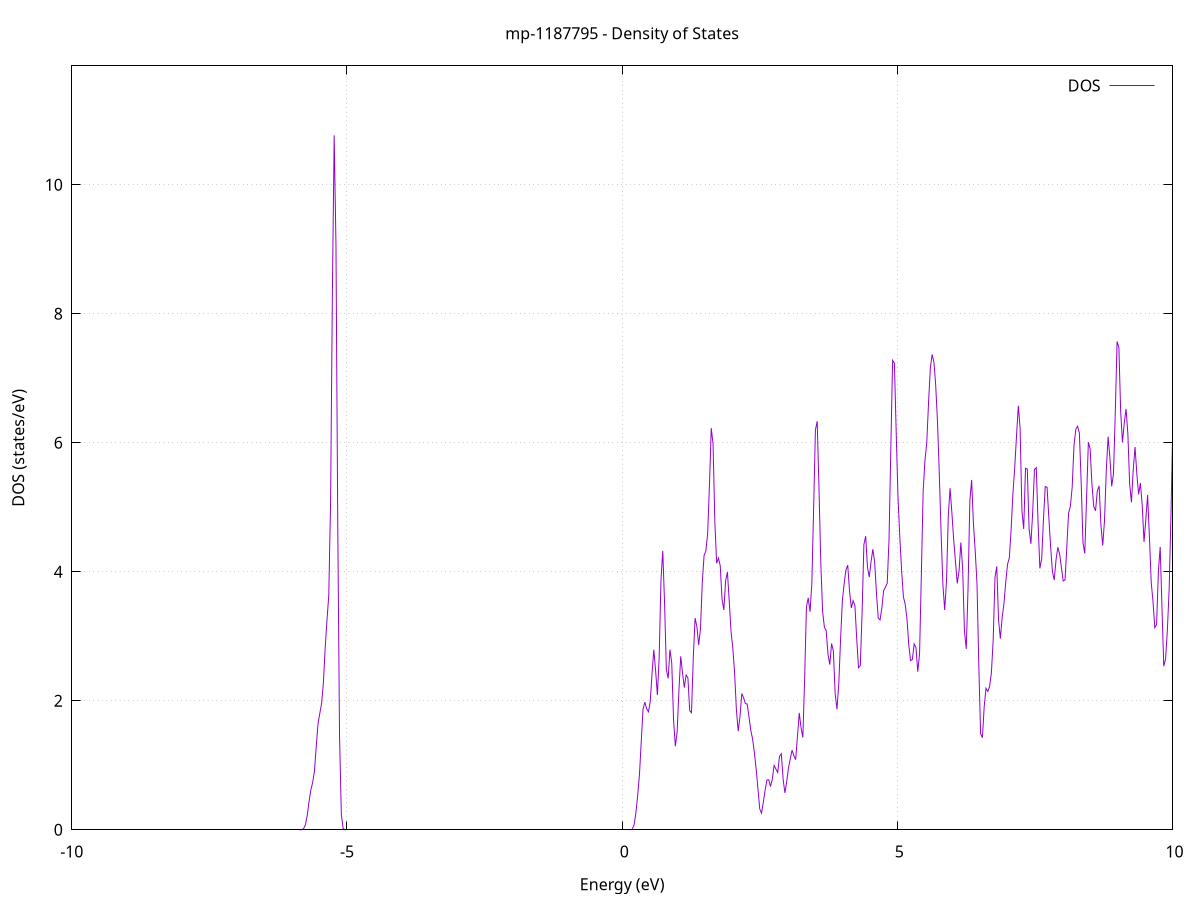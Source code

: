 set title 'mp-1187795 - Density of States'
set xlabel 'Energy (eV)'
set ylabel 'DOS (states/eV)'
set grid
set xrange [-10:10]
set yrange [0:11.843]
set xzeroaxis lt -1
set terminal png size 800,600
set output 'mp-1187795_dos_gnuplot.png'
plot '-' using 1:2 with lines title 'DOS'
-40.829400 0.000000
-40.796800 0.000000
-40.764200 0.000000
-40.731500 0.000000
-40.698900 0.000000
-40.666300 0.000000
-40.633700 0.000000
-40.601000 0.000000
-40.568400 0.000000
-40.535800 0.000000
-40.503200 0.000000
-40.470500 0.000000
-40.437900 0.000000
-40.405300 0.000000
-40.372600 0.000000
-40.340000 0.000000
-40.307400 0.000000
-40.274800 0.000000
-40.242100 0.000000
-40.209500 0.000000
-40.176900 0.000000
-40.144200 0.000000
-40.111600 0.000000
-40.079000 0.000000
-40.046400 0.000000
-40.013700 0.000000
-39.981100 0.000000
-39.948500 0.000000
-39.915900 0.000000
-39.883200 0.000000
-39.850600 0.000000
-39.818000 0.000000
-39.785300 0.000000
-39.752700 0.000000
-39.720100 0.000000
-39.687500 0.000000
-39.654800 0.000000
-39.622200 0.000000
-39.589600 0.000000
-39.556900 0.000000
-39.524300 0.000000
-39.491700 0.000000
-39.459100 0.000000
-39.426400 0.000000
-39.393800 0.000000
-39.361200 0.000000
-39.328600 0.000000
-39.295900 0.000000
-39.263300 0.000000
-39.230700 0.000000
-39.198000 0.000000
-39.165400 0.000000
-39.132800 0.000000
-39.100200 0.000000
-39.067500 0.000000
-39.034900 0.000000
-39.002300 0.000000
-38.969600 0.000000
-38.937000 0.000000
-38.904400 0.000000
-38.871800 0.000000
-38.839100 0.000000
-38.806500 0.000000
-38.773900 0.000000
-38.741300 0.000000
-38.708600 0.000000
-38.676000 0.000000
-38.643400 0.000000
-38.610700 0.000000
-38.578100 0.000000
-38.545500 0.000000
-38.512900 0.000000
-38.480200 0.000000
-38.447600 0.000000
-38.415000 0.000000
-38.382300 0.000000
-38.349700 0.000000
-38.317100 0.000000
-38.284500 0.000000
-38.251800 0.000000
-38.219200 0.000000
-38.186600 0.000000
-38.154000 0.000000
-38.121300 0.000000
-38.088700 0.000000
-38.056100 0.000000
-38.023400 0.000000
-37.990800 0.000200
-37.958200 0.006700
-37.925600 0.108600
-37.892900 0.932600
-37.860300 4.543300
-37.827700 13.125800
-37.795000 22.845100
-37.762400 26.525200
-37.729800 27.520400
-37.697200 28.707900
-37.664500 25.139700
-37.631900 17.897900
-37.599300 10.607400
-37.566700 4.574000
-37.534000 1.184700
-37.501400 0.162100
-37.468800 0.010900
-37.436100 0.000300
-37.403500 0.000000
-37.370900 0.000000
-37.338300 0.000000
-37.305600 0.000000
-37.273000 0.000000
-37.240400 0.000000
-37.207800 0.000000
-37.175100 0.000000
-37.142500 0.000000
-37.109900 0.000000
-37.077200 0.000000
-37.044600 0.000000
-37.012000 0.000000
-36.979400 0.000000
-36.946700 0.000000
-36.914100 0.000000
-36.881500 0.000000
-36.848800 0.000000
-36.816200 0.000000
-36.783600 0.000000
-36.751000 0.000000
-36.718300 0.000000
-36.685700 0.000000
-36.653100 0.000000
-36.620500 0.000000
-36.587800 0.000000
-36.555200 0.000000
-36.522600 0.000000
-36.489900 0.000000
-36.457300 0.000000
-36.424700 0.000000
-36.392100 0.000000
-36.359400 0.000000
-36.326800 0.000000
-36.294200 0.000000
-36.261500 0.000000
-36.228900 0.000000
-36.196300 0.000000
-36.163700 0.000000
-36.131000 0.000000
-36.098400 0.000000
-36.065800 0.000000
-36.033200 0.000000
-36.000500 0.000000
-35.967900 0.000000
-35.935300 0.000000
-35.902600 0.000000
-35.870000 0.000000
-35.837400 0.000000
-35.804800 0.000000
-35.772100 0.000000
-35.739500 0.000000
-35.706900 0.000000
-35.674200 0.000000
-35.641600 0.000000
-35.609000 0.000000
-35.576400 0.000000
-35.543700 0.000000
-35.511100 0.000000
-35.478500 0.000000
-35.445900 0.000000
-35.413200 0.000000
-35.380600 0.000000
-35.348000 0.000000
-35.315300 0.000000
-35.282700 0.000000
-35.250100 0.000000
-35.217500 0.000000
-35.184800 0.000000
-35.152200 0.000000
-35.119600 0.000000
-35.086900 0.000000
-35.054300 0.000000
-35.021700 0.000000
-34.989100 0.000000
-34.956400 0.000000
-34.923800 0.000000
-34.891200 0.000000
-34.858600 0.000000
-34.825900 0.000000
-34.793300 0.000000
-34.760700 0.000000
-34.728000 0.000000
-34.695400 0.000000
-34.662800 0.000000
-34.630200 0.000000
-34.597500 0.000000
-34.564900 0.000000
-34.532300 0.000000
-34.499700 0.000000
-34.467000 0.000000
-34.434400 0.000000
-34.401800 0.000000
-34.369100 0.000000
-34.336500 0.000000
-34.303900 0.000000
-34.271300 0.000000
-34.238600 0.000000
-34.206000 0.000000
-34.173400 0.000000
-34.140700 0.000000
-34.108100 0.000000
-34.075500 0.000000
-34.042900 0.000000
-34.010200 0.000000
-33.977600 0.000000
-33.945000 0.000000
-33.912400 0.000000
-33.879700 0.000000
-33.847100 0.000000
-33.814500 0.000000
-33.781800 0.000000
-33.749200 0.000000
-33.716600 0.000000
-33.684000 0.000000
-33.651300 0.000000
-33.618700 0.000000
-33.586100 0.000000
-33.553400 0.000000
-33.520800 0.000000
-33.488200 0.000000
-33.455600 0.000000
-33.422900 0.000000
-33.390300 0.000000
-33.357700 0.000000
-33.325100 0.000000
-33.292400 0.000000
-33.259800 0.000000
-33.227200 0.000000
-33.194500 0.000000
-33.161900 0.000000
-33.129300 0.000000
-33.096700 0.000000
-33.064000 0.000000
-33.031400 0.000000
-32.998800 0.000000
-32.966100 0.000000
-32.933500 0.000000
-32.900900 0.000000
-32.868300 0.000000
-32.835600 0.000000
-32.803000 0.000000
-32.770400 0.000000
-32.737800 0.000000
-32.705100 0.000000
-32.672500 0.000000
-32.639900 0.000000
-32.607200 0.000000
-32.574600 0.000000
-32.542000 0.000000
-32.509400 0.000000
-32.476700 0.000000
-32.444100 0.000000
-32.411500 0.000000
-32.378800 0.000000
-32.346200 0.000000
-32.313600 0.000000
-32.281000 0.000000
-32.248300 0.000000
-32.215700 0.000000
-32.183100 0.000000
-32.150500 0.000000
-32.117800 0.000000
-32.085200 0.000000
-32.052600 0.000000
-32.019900 0.000000
-31.987300 0.000000
-31.954700 0.000000
-31.922100 0.000000
-31.889400 0.000000
-31.856800 0.000000
-31.824200 0.000000
-31.791600 0.000000
-31.758900 0.000000
-31.726300 0.000000
-31.693700 0.000000
-31.661000 0.000000
-31.628400 0.000000
-31.595800 0.000000
-31.563200 0.000000
-31.530500 0.000000
-31.497900 0.000000
-31.465300 0.000000
-31.432600 0.000000
-31.400000 0.000000
-31.367400 0.000000
-31.334800 0.000000
-31.302100 0.000000
-31.269500 0.000000
-31.236900 0.000000
-31.204300 0.000000
-31.171600 0.000000
-31.139000 0.000000
-31.106400 0.000000
-31.073700 0.000000
-31.041100 0.000000
-31.008500 0.000000
-30.975900 0.000000
-30.943200 0.000000
-30.910600 0.000000
-30.878000 0.000000
-30.845300 0.000000
-30.812700 0.000000
-30.780100 0.000000
-30.747500 0.000000
-30.714800 0.000000
-30.682200 0.000000
-30.649600 0.000000
-30.617000 0.000000
-30.584300 0.000000
-30.551700 0.000000
-30.519100 0.000000
-30.486400 0.000000
-30.453800 0.000000
-30.421200 0.000000
-30.388600 0.000000
-30.355900 0.000000
-30.323300 0.000000
-30.290700 0.000000
-30.258000 0.000000
-30.225400 0.000000
-30.192800 0.000000
-30.160200 0.000000
-30.127500 0.000000
-30.094900 0.000000
-30.062300 0.000000
-30.029700 0.000000
-29.997000 0.000000
-29.964400 0.000000
-29.931800 0.000000
-29.899100 0.000000
-29.866500 0.000000
-29.833900 0.000000
-29.801300 0.000000
-29.768600 0.000000
-29.736000 0.000000
-29.703400 0.000000
-29.670700 0.000000
-29.638100 0.000000
-29.605500 0.000000
-29.572900 0.000000
-29.540200 0.000000
-29.507600 0.000000
-29.475000 0.000000
-29.442400 0.000000
-29.409700 0.000000
-29.377100 0.000000
-29.344500 0.000000
-29.311800 0.000000
-29.279200 0.000000
-29.246600 0.000000
-29.214000 0.000000
-29.181300 0.000000
-29.148700 0.000000
-29.116100 0.000000
-29.083400 0.000000
-29.050800 0.000000
-29.018200 0.000000
-28.985600 0.000000
-28.952900 0.000000
-28.920300 0.000000
-28.887700 0.000000
-28.855100 0.000000
-28.822400 0.000000
-28.789800 0.000000
-28.757200 0.000000
-28.724500 0.000000
-28.691900 0.000000
-28.659300 0.000000
-28.626700 0.000000
-28.594000 0.000000
-28.561400 0.000000
-28.528800 0.000000
-28.496200 0.000000
-28.463500 0.000000
-28.430900 0.000000
-28.398300 0.000000
-28.365600 0.000000
-28.333000 0.000000
-28.300400 0.000000
-28.267800 0.000000
-28.235100 0.000000
-28.202500 0.000000
-28.169900 0.000000
-28.137200 0.000000
-28.104600 0.000000
-28.072000 0.000000
-28.039400 0.000000
-28.006700 0.000000
-27.974100 0.000000
-27.941500 0.000000
-27.908900 0.000000
-27.876200 0.000000
-27.843600 0.000000
-27.811000 0.000000
-27.778300 0.000000
-27.745700 0.000000
-27.713100 0.000000
-27.680500 0.000000
-27.647800 0.000000
-27.615200 0.000000
-27.582600 0.000000
-27.549900 0.000000
-27.517300 0.000000
-27.484700 0.000000
-27.452100 0.000000
-27.419400 0.000000
-27.386800 0.000000
-27.354200 0.000000
-27.321600 0.000000
-27.288900 0.000000
-27.256300 0.000000
-27.223700 0.000000
-27.191000 0.000000
-27.158400 0.000000
-27.125800 0.000000
-27.093200 0.000000
-27.060500 0.000000
-27.027900 0.000000
-26.995300 0.000000
-26.962600 0.000000
-26.930000 0.000000
-26.897400 0.000000
-26.864800 0.000000
-26.832100 0.000000
-26.799500 0.000000
-26.766900 0.000000
-26.734300 0.000000
-26.701600 0.000000
-26.669000 0.000000
-26.636400 0.000000
-26.603700 0.000000
-26.571100 0.000000
-26.538500 0.000000
-26.505900 0.000000
-26.473200 0.000000
-26.440600 0.000000
-26.408000 0.000000
-26.375300 0.000000
-26.342700 0.000000
-26.310100 0.000000
-26.277500 0.000000
-26.244800 0.000000
-26.212200 0.000000
-26.179600 0.000000
-26.147000 0.000000
-26.114300 0.000000
-26.081700 0.000000
-26.049100 0.000000
-26.016400 0.000000
-25.983800 0.000000
-25.951200 0.000000
-25.918600 0.000000
-25.885900 0.000000
-25.853300 0.000000
-25.820700 0.000000
-25.788100 0.000000
-25.755400 0.000000
-25.722800 0.000000
-25.690200 0.000000
-25.657500 0.000000
-25.624900 0.000000
-25.592300 0.000000
-25.559700 0.000000
-25.527000 0.000000
-25.494400 0.000000
-25.461800 0.000000
-25.429100 0.000000
-25.396500 0.000000
-25.363900 0.000000
-25.331300 0.000000
-25.298600 0.000000
-25.266000 0.000000
-25.233400 0.000000
-25.200800 0.000000
-25.168100 0.000000
-25.135500 0.000000
-25.102900 0.000000
-25.070200 0.000000
-25.037600 0.000000
-25.005000 0.000000
-24.972400 0.000000
-24.939700 0.000000
-24.907100 0.000000
-24.874500 0.000000
-24.841800 0.000000
-24.809200 0.000000
-24.776600 0.000000
-24.744000 0.000000
-24.711300 0.000000
-24.678700 0.000000
-24.646100 0.000000
-24.613500 0.000000
-24.580800 0.000000
-24.548200 0.000000
-24.515600 0.000000
-24.482900 0.000000
-24.450300 0.000000
-24.417700 0.000000
-24.385100 0.000000
-24.352400 0.000000
-24.319800 0.000000
-24.287200 0.000000
-24.254500 0.000000
-24.221900 0.000000
-24.189300 0.000000
-24.156700 0.000000
-24.124000 0.000000
-24.091400 0.000000
-24.058800 0.000000
-24.026200 0.000000
-23.993500 0.000000
-23.960900 0.000000
-23.928300 0.000000
-23.895600 0.000000
-23.863000 0.000000
-23.830400 0.000000
-23.797800 0.000000
-23.765100 0.000000
-23.732500 0.000000
-23.699900 0.000000
-23.667200 0.000000
-23.634600 0.000000
-23.602000 0.000000
-23.569400 0.000000
-23.536700 0.000000
-23.504100 0.000000
-23.471500 0.000000
-23.438900 0.000000
-23.406200 0.000000
-23.373600 0.000000
-23.341000 0.000000
-23.308300 0.000000
-23.275700 0.000000
-23.243100 0.000000
-23.210500 0.000000
-23.177800 0.000000
-23.145200 0.000000
-23.112600 0.000000
-23.079900 0.000000
-23.047300 0.000000
-23.014700 0.000000
-22.982100 0.000000
-22.949400 0.000000
-22.916800 0.000000
-22.884200 0.000000
-22.851600 0.000000
-22.818900 0.000000
-22.786300 0.000000
-22.753700 0.000000
-22.721000 0.000000
-22.688400 0.000000
-22.655800 0.000000
-22.623200 0.000000
-22.590500 0.000000
-22.557900 0.000000
-22.525300 0.000000
-22.492700 0.000000
-22.460000 0.000000
-22.427400 0.000000
-22.394800 0.000000
-22.362100 0.000000
-22.329500 0.000000
-22.296900 0.000000
-22.264300 0.000000
-22.231600 0.000000
-22.199000 0.000000
-22.166400 0.000000
-22.133700 0.000000
-22.101100 0.000000
-22.068500 0.000000
-22.035900 0.000000
-22.003200 0.000000
-21.970600 0.000000
-21.938000 0.000000
-21.905400 0.000000
-21.872700 0.000000
-21.840100 0.000000
-21.807500 0.000000
-21.774800 0.000000
-21.742200 0.000000
-21.709600 0.000000
-21.677000 0.000000
-21.644300 0.000000
-21.611700 0.000000
-21.579100 0.000000
-21.546400 0.000000
-21.513800 0.000000
-21.481200 0.000000
-21.448600 0.000000
-21.415900 0.000000
-21.383300 0.000000
-21.350700 0.000000
-21.318100 0.000000
-21.285400 0.000000
-21.252800 0.000000
-21.220200 0.000000
-21.187500 0.000000
-21.154900 0.000000
-21.122300 0.000000
-21.089700 0.000000
-21.057000 0.000000
-21.024400 0.000000
-20.991800 0.000000
-20.959100 0.000000
-20.926500 0.000000
-20.893900 0.000000
-20.861300 0.000000
-20.828600 0.000000
-20.796000 0.000000
-20.763400 0.000000
-20.730800 0.000000
-20.698100 0.000000
-20.665500 0.000000
-20.632900 0.000000
-20.600200 0.000000
-20.567600 0.000000
-20.535000 0.000000
-20.502400 0.000000
-20.469700 0.000000
-20.437100 0.000000
-20.404500 0.000000
-20.371800 0.000000
-20.339200 0.000000
-20.306600 0.000000
-20.274000 0.000000
-20.241300 0.000000
-20.208700 0.000000
-20.176100 0.000000
-20.143500 0.000000
-20.110800 0.000000
-20.078200 0.000000
-20.045600 0.000000
-20.012900 0.000000
-19.980300 0.000000
-19.947700 0.000000
-19.915100 0.000000
-19.882400 0.000000
-19.849800 0.000000
-19.817200 0.000000
-19.784600 0.000000
-19.751900 0.000000
-19.719300 0.000000
-19.686700 0.000000
-19.654000 0.000000
-19.621400 0.000000
-19.588800 0.000000
-19.556200 0.000000
-19.523500 0.000000
-19.490900 0.000000
-19.458300 0.000000
-19.425600 0.000000
-19.393000 0.000000
-19.360400 0.000000
-19.327800 0.000000
-19.295100 0.000000
-19.262500 0.000000
-19.229900 0.000000
-19.197300 0.000000
-19.164600 0.000000
-19.132000 0.000000
-19.099400 0.000000
-19.066700 0.000000
-19.034100 0.000000
-19.001500 0.000000
-18.968900 0.000000
-18.936200 0.000000
-18.903600 0.000000
-18.871000 0.000000
-18.838300 0.000000
-18.805700 0.000000
-18.773100 0.000000
-18.740500 0.000000
-18.707800 0.000000
-18.675200 0.000000
-18.642600 0.000000
-18.610000 0.000800
-18.577300 0.015400
-18.544700 0.142400
-18.512100 0.677700
-18.479400 1.777700
-18.446800 3.077500
-18.414200 4.669200
-18.381600 6.908500
-18.348900 9.354200
-18.316300 11.640000
-18.283700 12.906200
-18.251000 13.764500
-18.218400 17.525600
-18.185800 22.307400
-18.153200 23.069900
-18.120500 20.586500
-18.087900 18.834600
-18.055300 17.711000
-18.022700 15.707700
-17.990000 14.785200
-17.957400 16.255900
-17.924800 18.625800
-17.892100 20.532900
-17.859500 21.305400
-17.826900 21.031100
-17.794300 21.243000
-17.761600 22.396700
-17.729000 22.343200
-17.696400 19.992200
-17.663700 17.933100
-17.631100 16.916400
-17.598500 15.658400
-17.565900 13.813900
-17.533200 11.776000
-17.500600 10.167100
-17.468000 9.069300
-17.435400 9.399300
-17.402700 11.407600
-17.370100 12.485900
-17.337500 10.993100
-17.304800 7.740700
-17.272200 3.820500
-17.239600 1.118900
-17.207000 0.175600
-17.174300 0.013900
-17.141700 0.000500
-17.109100 0.000000
-17.076500 0.000000
-17.043800 0.000000
-17.011200 0.000000
-16.978600 0.000000
-16.945900 0.000000
-16.913300 0.000000
-16.880700 0.000000
-16.848100 0.000000
-16.815400 0.000000
-16.782800 0.000000
-16.750200 0.000000
-16.717500 0.000000
-16.684900 0.000000
-16.652300 0.000000
-16.619700 0.000000
-16.587000 0.000000
-16.554400 0.000000
-16.521800 0.000000
-16.489200 0.000000
-16.456500 0.000000
-16.423900 0.000000
-16.391300 0.000000
-16.358600 0.000000
-16.326000 0.000000
-16.293400 0.000000
-16.260800 0.000000
-16.228100 0.000000
-16.195500 0.000000
-16.162900 0.000000
-16.130200 0.000000
-16.097600 0.000000
-16.065000 0.000000
-16.032400 0.000000
-15.999700 0.000000
-15.967100 0.000000
-15.934500 0.000000
-15.901900 0.000000
-15.869200 0.000000
-15.836600 0.000000
-15.804000 0.000000
-15.771300 0.000000
-15.738700 0.000000
-15.706100 0.000000
-15.673500 0.000000
-15.640800 0.000000
-15.608200 0.000000
-15.575600 0.000000
-15.542900 0.000000
-15.510300 0.000000
-15.477700 0.000000
-15.445100 0.000000
-15.412400 0.000000
-15.379800 0.000000
-15.347200 0.000000
-15.314600 0.000000
-15.281900 0.000000
-15.249300 0.000000
-15.216700 0.000000
-15.184000 0.000000
-15.151400 0.000000
-15.118800 0.000000
-15.086200 0.000000
-15.053500 0.000000
-15.020900 0.000000
-14.988300 0.000000
-14.955600 0.000000
-14.923000 0.000000
-14.890400 0.000000
-14.857800 0.000000
-14.825100 0.000000
-14.792500 0.000000
-14.759900 0.000000
-14.727300 0.000000
-14.694600 0.000000
-14.662000 0.000000
-14.629400 0.000000
-14.596700 0.000000
-14.564100 0.000000
-14.531500 0.000000
-14.498900 0.000000
-14.466200 0.000000
-14.433600 0.000000
-14.401000 0.000000
-14.368300 0.000000
-14.335700 0.000000
-14.303100 0.000000
-14.270500 0.000000
-14.237800 0.000000
-14.205200 0.000000
-14.172600 0.000000
-14.140000 0.000000
-14.107300 0.000000
-14.074700 0.000000
-14.042100 0.000000
-14.009400 0.000000
-13.976800 0.000000
-13.944200 0.000000
-13.911600 0.000000
-13.878900 0.000000
-13.846300 0.000000
-13.813700 0.000000
-13.781100 0.000000
-13.748400 0.000000
-13.715800 0.000000
-13.683200 0.000000
-13.650500 0.000000
-13.617900 0.000000
-13.585300 0.000000
-13.552700 0.000000
-13.520000 0.000000
-13.487400 0.000000
-13.454800 0.000000
-13.422100 0.000000
-13.389500 0.000000
-13.356900 0.000000
-13.324300 0.000000
-13.291600 0.000000
-13.259000 0.000000
-13.226400 0.000000
-13.193800 0.000000
-13.161100 0.000000
-13.128500 0.000000
-13.095900 0.000000
-13.063200 0.000000
-13.030600 0.000000
-12.998000 0.000000
-12.965400 0.000000
-12.932700 0.000000
-12.900100 0.000000
-12.867500 0.000000
-12.834800 0.000000
-12.802200 0.000000
-12.769600 0.000000
-12.737000 0.000000
-12.704300 0.000000
-12.671700 0.000000
-12.639100 0.000000
-12.606500 0.000000
-12.573800 0.000000
-12.541200 0.000000
-12.508600 0.000000
-12.475900 0.000000
-12.443300 0.000000
-12.410700 0.000000
-12.378100 0.000000
-12.345400 0.000000
-12.312800 0.000000
-12.280200 0.000000
-12.247500 0.000000
-12.214900 0.000000
-12.182300 0.000000
-12.149700 0.000000
-12.117000 0.000000
-12.084400 0.000000
-12.051800 0.000000
-12.019200 0.000000
-11.986500 0.000000
-11.953900 0.000000
-11.921300 0.000000
-11.888600 0.000000
-11.856000 0.000000
-11.823400 0.000000
-11.790800 0.000000
-11.758100 0.000000
-11.725500 0.000000
-11.692900 0.000000
-11.660200 0.000000
-11.627600 0.000000
-11.595000 0.000000
-11.562400 0.000000
-11.529700 0.000000
-11.497100 0.000000
-11.464500 0.000000
-11.431900 0.000000
-11.399200 0.000000
-11.366600 0.000000
-11.334000 0.000000
-11.301300 0.000000
-11.268700 0.000000
-11.236100 0.000000
-11.203500 0.000000
-11.170800 0.000000
-11.138200 0.000000
-11.105600 0.000000
-11.073000 0.000000
-11.040300 0.000000
-11.007700 0.000000
-10.975100 0.000000
-10.942400 0.000000
-10.909800 0.000000
-10.877200 0.000000
-10.844600 0.000000
-10.811900 0.000000
-10.779300 0.000000
-10.746700 0.000000
-10.714000 0.000000
-10.681400 0.000000
-10.648800 0.000000
-10.616200 0.000000
-10.583500 0.000000
-10.550900 0.000000
-10.518300 0.000000
-10.485700 0.000000
-10.453000 0.000000
-10.420400 0.000000
-10.387800 0.000000
-10.355100 0.000000
-10.322500 0.000000
-10.289900 0.000000
-10.257300 0.000000
-10.224600 0.000000
-10.192000 0.000000
-10.159400 0.000000
-10.126700 0.000000
-10.094100 0.000000
-10.061500 0.000000
-10.028900 0.000000
-9.996200 0.000000
-9.963600 0.000000
-9.931000 0.000000
-9.898400 0.000000
-9.865700 0.000000
-9.833100 0.000000
-9.800500 0.000000
-9.767800 0.000000
-9.735200 0.000000
-9.702600 0.000000
-9.670000 0.000000
-9.637300 0.000000
-9.604700 0.000000
-9.572100 0.000000
-9.539400 0.000000
-9.506800 0.000000
-9.474200 0.000000
-9.441600 0.000000
-9.408900 0.000000
-9.376300 0.000000
-9.343700 0.000000
-9.311100 0.000000
-9.278400 0.000000
-9.245800 0.000000
-9.213200 0.000000
-9.180500 0.000000
-9.147900 0.000000
-9.115300 0.000000
-9.082700 0.000000
-9.050000 0.000000
-9.017400 0.000000
-8.984800 0.000000
-8.952100 0.000000
-8.919500 0.000000
-8.886900 0.000000
-8.854300 0.000000
-8.821600 0.000000
-8.789000 0.000000
-8.756400 0.000000
-8.723800 0.000000
-8.691100 0.000000
-8.658500 0.000000
-8.625900 0.000000
-8.593200 0.000000
-8.560600 0.000000
-8.528000 0.000000
-8.495400 0.000000
-8.462700 0.000000
-8.430100 0.000000
-8.397500 0.000000
-8.364900 0.000000
-8.332200 0.000000
-8.299600 0.000000
-8.267000 0.000000
-8.234300 0.000000
-8.201700 0.000000
-8.169100 0.000000
-8.136500 0.000000
-8.103800 0.000000
-8.071200 0.000000
-8.038600 0.000000
-8.005900 0.000000
-7.973300 0.000000
-7.940700 0.000000
-7.908100 0.000000
-7.875400 0.000000
-7.842800 0.000000
-7.810200 0.000000
-7.777600 0.000000
-7.744900 0.000000
-7.712300 0.000000
-7.679700 0.000000
-7.647000 0.000000
-7.614400 0.000000
-7.581800 0.000000
-7.549200 0.000000
-7.516500 0.000000
-7.483900 0.000000
-7.451300 0.000000
-7.418600 0.000000
-7.386000 0.000000
-7.353400 0.000000
-7.320800 0.000000
-7.288100 0.000000
-7.255500 0.000000
-7.222900 0.000000
-7.190300 0.000000
-7.157600 0.000000
-7.125000 0.000000
-7.092400 0.000000
-7.059700 0.000000
-7.027100 0.000000
-6.994500 0.000000
-6.961900 0.000000
-6.929200 0.000000
-6.896600 0.000000
-6.864000 0.000000
-6.831300 0.000000
-6.798700 0.000000
-6.766100 0.000000
-6.733500 0.000000
-6.700800 0.000000
-6.668200 0.000000
-6.635600 0.000000
-6.603000 0.000000
-6.570300 0.000000
-6.537700 0.000000
-6.505100 0.000000
-6.472400 0.000000
-6.439800 0.000000
-6.407200 0.000000
-6.374600 0.000000
-6.341900 0.000000
-6.309300 0.000000
-6.276700 0.000000
-6.244000 0.000000
-6.211400 0.000000
-6.178800 0.000000
-6.146200 0.000000
-6.113500 0.000000
-6.080900 0.000000
-6.048300 0.000000
-6.015700 0.000000
-5.983000 0.000000
-5.950400 0.000000
-5.917800 0.000000
-5.885100 0.000000
-5.852500 0.000200
-5.819900 0.002600
-5.787300 0.018600
-5.754600 0.079000
-5.722000 0.223500
-5.689400 0.435900
-5.656700 0.617200
-5.624100 0.730200
-5.591500 0.900300
-5.558900 1.285400
-5.526200 1.640700
-5.493600 1.804200
-5.461000 1.957300
-5.428400 2.281200
-5.395700 2.821100
-5.363100 3.250600
-5.330500 3.637800
-5.297800 5.076800
-5.265200 8.296200
-5.232600 10.766300
-5.200000 9.077700
-5.167300 4.708400
-5.134700 1.429700
-5.102100 0.236000
-5.069500 0.019700
-5.036800 0.000800
-5.004200 0.000000
-4.971600 0.000000
-4.938900 0.000000
-4.906300 0.000000
-4.873700 0.000000
-4.841100 0.000000
-4.808400 0.000000
-4.775800 0.000000
-4.743200 0.000000
-4.710500 0.000000
-4.677900 0.000000
-4.645300 0.000000
-4.612700 0.000000
-4.580000 0.000000
-4.547400 0.000000
-4.514800 0.000000
-4.482200 0.000000
-4.449500 0.000000
-4.416900 0.000000
-4.384300 0.000000
-4.351600 0.000000
-4.319000 0.000000
-4.286400 0.000000
-4.253800 0.000000
-4.221100 0.000000
-4.188500 0.000000
-4.155900 0.000000
-4.123200 0.000000
-4.090600 0.000000
-4.058000 0.000000
-4.025400 0.000000
-3.992700 0.000000
-3.960100 0.000000
-3.927500 0.000000
-3.894900 0.000000
-3.862200 0.000000
-3.829600 0.000000
-3.797000 0.000000
-3.764300 0.000000
-3.731700 0.000000
-3.699100 0.000000
-3.666500 0.000000
-3.633800 0.000000
-3.601200 0.000000
-3.568600 0.000000
-3.535900 0.000000
-3.503300 0.000000
-3.470700 0.000000
-3.438100 0.000000
-3.405400 0.000000
-3.372800 0.000000
-3.340200 0.000000
-3.307600 0.000000
-3.274900 0.000000
-3.242300 0.000000
-3.209700 0.000000
-3.177000 0.000000
-3.144400 0.000000
-3.111800 0.000000
-3.079200 0.000000
-3.046500 0.000000
-3.013900 0.000000
-2.981300 0.000000
-2.948600 0.000000
-2.916000 0.000000
-2.883400 0.000000
-2.850800 0.000000
-2.818100 0.000000
-2.785500 0.000000
-2.752900 0.000000
-2.720300 0.000000
-2.687600 0.000000
-2.655000 0.000000
-2.622400 0.000000
-2.589700 0.000000
-2.557100 0.000000
-2.524500 0.000000
-2.491900 0.000000
-2.459200 0.000000
-2.426600 0.000000
-2.394000 0.000000
-2.361400 0.000000
-2.328700 0.000000
-2.296100 0.000000
-2.263500 0.000000
-2.230800 0.000000
-2.198200 0.000000
-2.165600 0.000000
-2.133000 0.000000
-2.100300 0.000000
-2.067700 0.000000
-2.035100 0.000000
-2.002400 0.000000
-1.969800 0.000000
-1.937200 0.000000
-1.904600 0.000000
-1.871900 0.000000
-1.839300 0.000000
-1.806700 0.000000
-1.774100 0.000000
-1.741400 0.000000
-1.708800 0.000000
-1.676200 0.000000
-1.643500 0.000000
-1.610900 0.000000
-1.578300 0.000000
-1.545700 0.000000
-1.513000 0.000000
-1.480400 0.000000
-1.447800 0.000000
-1.415100 0.000000
-1.382500 0.000000
-1.349900 0.000000
-1.317300 0.000000
-1.284600 0.000000
-1.252000 0.000000
-1.219400 0.000000
-1.186800 0.000000
-1.154100 0.000000
-1.121500 0.000000
-1.088900 0.000000
-1.056200 0.000000
-1.023600 0.000000
-0.991000 0.000000
-0.958400 0.000000
-0.925700 0.000000
-0.893100 0.000000
-0.860500 0.000000
-0.827800 0.000000
-0.795200 0.000000
-0.762600 0.000000
-0.730000 0.000000
-0.697300 0.000000
-0.664700 0.000000
-0.632100 0.000000
-0.599500 0.000000
-0.566800 0.000000
-0.534200 0.000000
-0.501600 0.000000
-0.468900 0.000000
-0.436300 0.000000
-0.403700 0.000000
-0.371100 0.000000
-0.338400 0.000000
-0.305800 0.000000
-0.273200 0.000000
-0.240500 0.000000
-0.207900 0.000000
-0.175300 0.000000
-0.142700 0.000000
-0.110000 0.000000
-0.077400 0.000000
-0.044800 0.000000
-0.012200 0.000000
0.020500 0.000000
0.053100 0.000000
0.085700 0.000000
0.118400 0.000000
0.151000 0.000700
0.183600 0.010500
0.216200 0.073100
0.248900 0.256200
0.281500 0.525400
0.314100 0.847600
0.346700 1.363200
0.379400 1.868300
0.412000 1.980000
0.444600 1.878400
0.477300 1.829500
0.509900 1.981200
0.542500 2.413900
0.575100 2.791500
0.607800 2.469400
0.640400 2.088300
0.673000 2.682800
0.705700 3.878200
0.738300 4.323700
0.770900 3.509100
0.803500 2.484800
0.836200 2.348700
0.868800 2.793700
0.901400 2.583000
0.934000 1.703300
0.966700 1.295000
0.999300 1.517300
1.031900 2.169300
1.064600 2.689700
1.097200 2.431300
1.129800 2.204700
1.162400 2.400300
1.195100 2.353300
1.227700 1.845500
1.260300 1.815300
1.293000 2.680700
1.325600 3.282700
1.358200 3.148800
1.390800 2.864300
1.423500 3.116100
1.456100 3.838000
1.488700 4.252400
1.521300 4.323600
1.554000 4.595100
1.586600 5.345800
1.619200 6.227100
1.651900 5.982300
1.684500 4.764000
1.717100 4.131800
1.749700 4.212100
1.782400 4.093600
1.815000 3.577000
1.847600 3.407700
1.880300 3.864900
1.912900 3.994100
1.945500 3.548600
1.978100 3.076700
2.010800 2.816600
2.043400 2.433500
2.076000 1.859500
2.108600 1.529000
2.141300 1.757800
2.173900 2.111800
2.206500 2.047600
2.239200 1.957100
2.271800 1.948900
2.304400 1.754500
2.337000 1.544000
2.369700 1.409500
2.402300 1.200300
2.434900 0.941500
2.467600 0.634100
2.500200 0.322400
2.532800 0.257700
2.565400 0.426300
2.598100 0.616000
2.630700 0.770900
2.663300 0.775100
2.695900 0.670200
2.728600 0.785400
2.761200 0.997200
2.793800 0.942200
2.826500 0.887400
2.859100 1.138400
2.891700 1.179300
2.924300 0.791100
2.957000 0.571800
2.989600 0.745300
3.022200 0.959200
3.054900 1.099900
3.087500 1.234400
3.120100 1.148800
3.152700 1.086800
3.185400 1.440100
3.218000 1.812300
3.250600 1.584000
3.283200 1.429500
3.315900 2.339500
3.348500 3.456300
3.381100 3.594100
3.413800 3.380500
3.446400 3.807500
3.479000 4.971600
3.511600 6.198300
3.544300 6.334100
3.576900 5.285100
3.609500 4.140500
3.642100 3.387800
3.674800 3.141400
3.707400 3.086300
3.740000 2.724000
3.772700 2.560600
3.805300 2.887800
3.837900 2.772300
3.870500 2.112300
3.903200 1.868200
3.935800 2.258200
3.968400 2.939300
4.001100 3.547900
4.033700 3.817200
4.066300 4.026900
4.098900 4.102800
4.131600 3.701900
4.164200 3.439000
4.196800 3.552300
4.229400 3.474900
4.262100 2.962700
4.294700 2.512600
4.327300 2.545200
4.360000 3.362500
4.392600 4.423200
4.425200 4.552200
4.457800 4.067900
4.490500 3.916800
4.523100 4.160100
4.555700 4.349600
4.588400 4.145500
4.621000 3.665900
4.653600 3.279900
4.686200 3.253700
4.718900 3.440200
4.751500 3.709400
4.784100 3.760800
4.816700 3.822500
4.849400 4.502500
4.882000 5.917700
4.914600 7.278300
4.947300 7.232100
4.979900 6.152400
5.012500 5.149100
5.045100 4.539500
5.077800 4.023200
5.110400 3.610000
5.143000 3.496600
5.175700 3.263100
5.208300 2.864700
5.240900 2.621400
5.273500 2.641100
5.306200 2.881700
5.338800 2.823600
5.371400 2.450400
5.404000 2.724000
5.436700 3.960700
5.469300 5.241200
5.501900 5.725700
5.534600 5.994300
5.567200 6.616300
5.599800 7.155800
5.632400 7.369800
5.665100 7.250400
5.697700 6.889900
5.730300 6.315200
5.763000 5.515200
5.795600 4.593600
5.828200 3.800100
5.860800 3.407600
5.893500 3.856000
5.926100 4.865200
5.958700 5.294800
5.991300 4.917100
6.024000 4.496600
6.056600 4.157300
6.089200 3.819300
6.121900 4.014900
6.154500 4.454000
6.187100 4.050300
6.219700 3.080200
6.252400 2.804200
6.285000 3.739600
6.317600 5.097300
6.350200 5.423800
6.382900 4.746200
6.415500 4.319900
6.448100 3.806900
6.480800 2.539000
6.513400 1.488600
6.546000 1.427200
6.578600 1.908500
6.611300 2.194100
6.643900 2.144500
6.676500 2.219000
6.709200 2.435000
6.741800 2.941100
6.774400 3.909700
6.807000 4.082800
6.839700 3.249100
6.872300 2.964100
6.904900 3.291500
6.937500 3.508200
6.970200 3.840100
7.002800 4.116100
7.035400 4.215300
7.068100 4.659800
7.100700 5.217800
7.133300 5.614100
7.165900 6.109000
7.198600 6.572400
7.231200 6.222600
7.263800 4.948000
7.296500 4.662100
7.329100 5.605400
7.361700 5.591200
7.394300 4.664300
7.427000 4.432900
7.459600 4.923100
7.492200 5.586600
7.524800 5.614000
7.557500 4.753900
7.590100 4.053200
7.622700 4.197800
7.655400 4.815400
7.688000 5.320600
7.720600 5.311100
7.753200 4.841200
7.785900 4.382600
7.818500 4.004700
7.851100 3.871800
7.883800 4.185900
7.916400 4.380100
7.949000 4.274100
7.981600 4.064800
8.014300 3.857600
8.046900 3.873200
8.079500 4.383000
8.112100 4.910800
8.144800 5.017800
8.177400 5.314300
8.210000 5.956700
8.242700 6.208500
8.275300 6.255700
8.307900 6.153700
8.340500 5.392000
8.373200 4.452800
8.405800 4.284800
8.438400 5.132200
8.471100 6.008000
8.503700 5.904500
8.536300 5.357300
8.568900 5.011800
8.601600 4.946200
8.634200 5.254300
8.666800 5.331500
8.699400 4.728600
8.732100 4.406200
8.764700 4.795700
8.797300 5.578900
8.830000 6.095200
8.862600 5.766100
8.895200 5.323700
8.927800 5.519300
8.960500 6.468100
8.993100 7.570200
9.025700 7.477000
9.058400 6.481600
9.091000 6.005700
9.123600 6.306700
9.156200 6.524600
9.188900 6.141000
9.221500 5.363600
9.254100 5.075800
9.286700 5.585200
9.319400 5.934900
9.352000 5.519400
9.384600 5.200200
9.417300 5.375800
9.449900 5.031400
9.482500 4.463000
9.515100 4.811000
9.547800 5.190400
9.580400 4.544400
9.613000 3.840300
9.645600 3.540300
9.678300 3.134700
9.710900 3.183200
9.743500 4.001100
9.776200 4.385800
9.808800 3.444000
9.841400 2.536000
9.874000 2.646000
9.906700 3.093300
9.939300 3.728400
9.971900 4.869500
10.004600 6.234200
10.037200 6.817800
10.069800 6.425700
10.102400 6.196400
10.135100 5.884500
10.167700 4.705700
10.200300 3.391700
10.232900 2.508900
10.265600 2.232300
10.298200 2.852700
10.330800 4.143000
10.363500 5.199200
10.396100 5.353600
10.428700 4.721000
10.461300 3.972600
10.494000 3.667800
10.526600 3.776200
10.559200 4.055900
10.591900 4.283500
10.624500 4.024900
10.657100 3.330600
10.689700 2.931600
10.722400 3.033000
10.755000 3.034800
10.787600 2.739800
10.820200 2.357300
10.852900 2.031600
10.885500 1.824400
10.918100 1.721500
10.950800 1.785300
10.983400 2.131200
11.016000 2.426600
11.048600 2.396600
11.081300 2.316500
11.113900 2.405700
11.146500 2.418100
11.179200 2.007100
11.211800 1.502500
11.244400 1.428900
11.277000 1.484500
11.309700 1.316900
11.342300 1.114800
11.374900 0.967200
11.407500 0.832400
11.440200 0.854000
11.472800 0.968700
11.505400 1.056600
11.538100 1.321600
11.570700 1.814300
11.603300 2.023200
11.635900 1.776700
11.668600 1.768900
11.701200 1.913100
11.733800 1.797200
11.766500 1.823300
11.799100 1.893500
11.831700 1.576200
11.864300 1.160900
11.897000 1.006700
11.929600 1.080100
11.962200 1.133200
11.994800 1.287500
12.027500 1.494600
12.060100 1.521800
12.092700 1.554600
12.125400 1.885200
12.158000 2.186900
12.190600 2.131000
12.223200 2.091000
12.255900 2.147600
12.288500 2.322600
12.321100 2.665000
12.353700 2.895900
12.386400 3.151700
12.419000 3.243900
12.451600 2.778700
12.484300 2.310500
12.516900 2.198600
12.549500 2.393500
12.582100 3.076700
12.614800 3.451500
12.647400 2.909500
12.680000 2.092700
12.712700 1.715600
12.745300 2.082400
12.777900 2.614100
12.810500 2.614500
12.843200 2.460900
12.875800 2.330300
12.908400 2.051700
12.941000 2.050700
12.973700 2.290700
13.006300 2.319200
13.038900 2.206800
13.071600 1.929300
13.104200 1.763400
13.136800 2.174400
13.169400 2.560600
13.202100 2.806800
13.234700 2.965600
13.267300 2.832300
13.300000 3.296300
13.332600 3.857600
13.365200 3.305900
13.397800 2.962500
13.430500 3.942100
13.463100 4.848200
13.495700 4.765700
13.528300 4.314600
13.561000 3.830000
13.593600 3.747500
13.626200 4.233400
13.658900 4.410900
13.691500 3.910800
13.724100 3.650800
13.756700 4.422300
13.789400 5.806500
13.822000 6.765000
13.854600 7.250800
13.887300 7.300400
13.919900 6.723500
13.952500 6.027200
13.985100 4.889000
14.017800 3.629600
14.050400 2.911700
14.083000 2.231000
14.115600 1.470000
14.148300 0.999200
14.180900 1.064500
14.213500 1.463200
14.246200 1.823900
14.278800 2.114000
14.311400 2.514900
14.344000 2.846900
14.376700 2.905500
14.409300 3.035800
14.441900 3.267200
14.474600 3.165300
14.507200 3.043800
14.539800 3.302200
14.572400 3.290300
14.605100 2.652200
14.637700 2.129400
14.670300 1.754200
14.702900 1.210100
14.735600 0.787800
14.768200 0.841400
14.800800 1.492700
14.833500 2.359900
14.866100 2.871100
14.898700 3.143700
14.931300 3.436300
14.964000 3.581600
14.996600 3.359200
15.029200 2.775800
15.061800 2.292100
15.094500 2.078100
15.127100 2.090700
15.159700 2.246900
15.192400 2.221000
15.225000 2.276600
15.257600 2.328100
15.290200 2.033900
15.322900 2.097900
15.355500 2.504400
15.388100 2.433300
15.420800 2.170300
15.453400 2.228100
15.486000 2.277900
15.518600 2.302500
15.551300 2.501600
15.583900 2.376900
15.616500 1.789100
15.649100 1.293500
15.681800 1.367000
15.714400 2.080500
15.747000 2.914600
15.779700 3.433100
15.812300 3.623800
15.844900 3.385900
15.877500 3.070900
15.910200 2.978200
15.942800 3.001500
15.975400 2.975900
16.008100 2.591300
16.040700 2.025300
16.073300 1.981000
16.105900 2.520000
16.138600 3.541700
16.171200 4.486600
16.203800 4.346300
16.236400 3.584100
16.269100 2.947200
16.301700 2.826400
16.334300 3.309800
16.367000 3.748600
16.399600 3.729400
16.432200 3.574200
16.464800 3.833100
16.497500 4.483500
16.530100 4.869900
16.562700 4.265700
16.595400 3.019300
16.628000 1.850400
16.660600 1.469500
16.693200 2.133300
16.725900 2.759400
16.758500 2.355400
16.791100 1.683400
16.823700 1.442100
16.856400 1.459600
16.889000 1.757100
16.921600 2.498200
16.954300 3.013100
16.986900 2.577900
17.019500 2.336900
17.052100 2.751000
17.084800 2.810800
17.117400 2.427000
17.150000 2.263500
17.182700 2.475100
17.215300 3.073300
17.247900 3.779700
17.280500 4.351700
17.313200 4.630100
17.345800 4.300000
17.378400 3.735300
17.411000 3.618700
17.443700 3.799400
17.476300 4.011800
17.508900 4.341600
17.541600 5.016700
17.574200 5.027000
17.606800 4.194400
17.639400 3.706700
17.672100 3.491400
17.704700 3.057300
17.737300 2.900100
17.770000 3.126400
17.802600 3.410500
17.835200 3.703700
17.867800 3.984400
17.900500 4.115700
17.933100 3.779600
17.965700 3.483200
17.998300 3.376300
18.031000 3.205200
18.063600 3.405300
18.096200 3.625800
18.128900 3.195300
18.161500 2.706100
18.194100 3.044400
18.226700 3.792600
18.259400 3.998000
18.292000 3.750100
18.324600 3.757000
18.357200 3.819800
18.389900 3.478000
18.422500 2.988600
18.455100 2.947500
18.487800 3.473300
18.520400 3.803000
18.553000 3.351900
18.585600 2.809900
18.618300 2.629200
18.650900 2.282400
18.683500 1.903400
18.716200 1.875800
18.748800 2.034100
18.781400 2.340600
18.814000 3.035000
18.846700 4.373300
18.879300 5.356600
18.911900 5.536300
18.944500 5.587800
18.977200 5.301400
19.009800 4.744600
19.042400 4.201400
19.075100 3.722100
19.107700 3.456000
19.140300 3.413000
19.172900 3.521100
19.205600 3.733300
19.238200 3.537400
19.270800 2.998600
19.303500 2.514700
19.336100 2.458400
19.368700 3.256000
19.401300 4.357800
19.434000 4.888800
19.466600 4.631500
19.499200 4.246400
19.531800 4.437400
19.564500 5.091300
19.597100 5.554200
19.629700 5.523800
19.662400 5.312100
19.695000 4.933500
19.727600 4.655200
19.760200 4.578500
19.792900 4.215200
19.825500 3.628800
19.858100 3.350100
19.890800 3.389400
19.923400 3.851800
19.956000 4.182200
19.988600 3.695600
20.021300 3.205800
20.053900 3.126300
20.086500 3.339800
20.119100 4.046400
20.151800 4.637100
20.184400 4.405500
20.217000 4.138100
20.249700 4.391500
20.282300 4.485900
20.314900 3.841700
20.347500 3.075900
20.380200 2.896700
20.412800 2.937200
20.445400 3.013600
20.478100 3.255600
20.510700 3.429600
20.543300 3.287100
20.575900 2.817100
20.608600 2.183700
20.641200 1.761300
20.673800 2.009200
20.706400 2.644800
20.739100 2.495600
20.771700 1.468300
20.804300 0.881000
20.837000 1.220900
20.869600 1.705700
20.902200 1.634800
20.934800 1.345200
20.967500 1.279400
21.000100 1.288100
21.032700 1.119600
21.065300 0.865500
21.098000 0.654100
21.130600 0.380600
21.163200 0.145500
21.195900 0.113600
21.228500 0.189400
21.261100 0.260600
21.293700 0.419000
21.326400 0.537000
21.359000 0.409700
21.391600 0.272900
21.424300 0.235200
21.456900 0.222800
21.489500 0.177300
21.522100 0.080600
21.554800 0.017400
21.587400 0.001700
21.620000 0.000100
21.652600 0.000000
21.685300 0.000000
21.717900 0.000000
21.750500 0.000000
21.783200 0.000000
21.815800 0.000000
21.848400 0.000000
21.881000 0.000000
21.913700 0.000000
21.946300 0.000000
21.978900 0.000000
22.011600 0.000000
22.044200 0.000000
22.076800 0.000000
22.109400 0.000000
22.142100 0.000000
22.174700 0.000000
22.207300 0.000000
22.239900 0.000000
22.272600 0.000000
22.305200 0.000000
22.337800 0.000000
22.370500 0.000000
22.403100 0.000000
22.435700 0.000000
22.468300 0.000000
22.501000 0.000000
22.533600 0.000000
22.566200 0.000000
22.598900 0.000000
22.631500 0.000000
22.664100 0.000000
22.696700 0.000000
22.729400 0.000000
22.762000 0.000000
22.794600 0.000000
22.827200 0.000000
22.859900 0.000000
22.892500 0.000000
22.925100 0.000000
22.957800 0.000000
22.990400 0.000000
23.023000 0.000000
23.055600 0.000000
23.088300 0.000000
23.120900 0.000000
23.153500 0.000000
23.186200 0.000000
23.218800 0.000000
23.251400 0.000000
23.284000 0.000000
23.316700 0.000000
23.349300 0.000000
23.381900 0.000000
23.414500 0.000000
23.447200 0.000000
23.479800 0.000000
23.512400 0.000000
23.545100 0.000000
23.577700 0.000000
23.610300 0.000000
23.642900 0.000000
23.675600 0.000000
23.708200 0.000000
23.740800 0.000000
23.773400 0.000000
23.806100 0.000000
23.838700 0.000000
23.871300 0.000000
23.904000 0.000000
23.936600 0.000000
23.969200 0.000000
24.001800 0.000000
24.034500 0.000000
24.067100 0.000000
24.099700 0.000000
24.132400 0.000000
24.165000 0.000000
24.197600 0.000000
24.230200 0.000000
24.262900 0.000000
24.295500 0.000000
24.328100 0.000000
24.360700 0.000000
24.393400 0.000000
24.426000 0.000000
e
